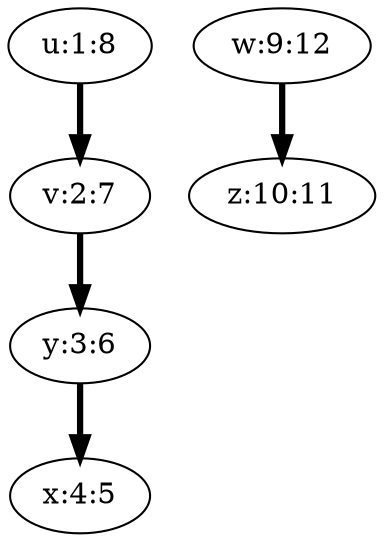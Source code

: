 Digraph {
u [ label="u:1:8" ];
v [ label="v:2:7" ];
w [ label="w:9:12" ];
x [ label="x:4:5" ];
y [ label="y:3:6" ];
z [ label="z:10:11" ];
u->v[label="", penwidth=3];
v->y[label="", penwidth=3];
w->z[label="", penwidth=3];
y->x[label="", penwidth=3];
}